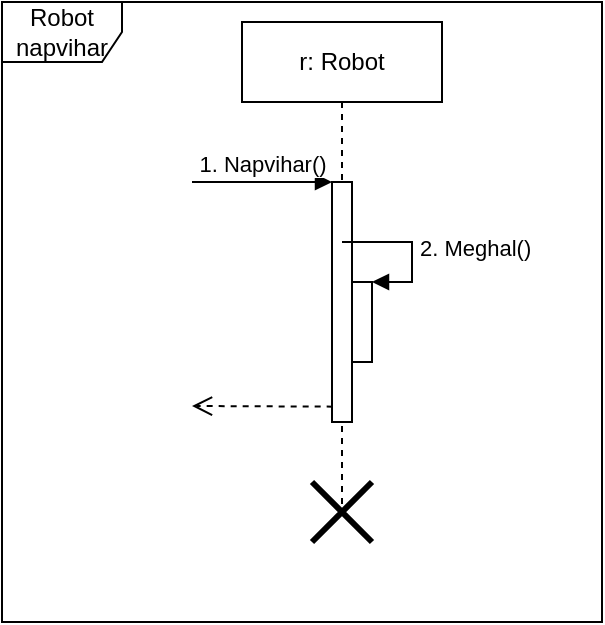 <mxfile version="14.4.3" type="github">
  <diagram id="v22ASOxTObMwLH6DclTp" name="Page-1">
    <mxGraphModel dx="784" dy="507" grid="1" gridSize="10" guides="1" tooltips="1" connect="1" arrows="1" fold="1" page="1" pageScale="1" pageWidth="827" pageHeight="1169" math="0" shadow="0">
      <root>
        <mxCell id="0" />
        <mxCell id="1" parent="0" />
        <mxCell id="gtCH1WyCluP0KC6DHROR-1" value="r: Robot" style="shape=umlLifeline;perimeter=lifelinePerimeter;whiteSpace=wrap;html=1;container=1;collapsible=0;recursiveResize=0;outlineConnect=0;" parent="1" vertex="1">
          <mxGeometry x="150" y="20" width="100" height="250" as="geometry" />
        </mxCell>
        <mxCell id="gtCH1WyCluP0KC6DHROR-2" value="" style="html=1;points=[];perimeter=orthogonalPerimeter;" parent="gtCH1WyCluP0KC6DHROR-1" vertex="1">
          <mxGeometry x="45" y="80" width="10" height="120" as="geometry" />
        </mxCell>
        <mxCell id="gtCH1WyCluP0KC6DHROR-3" value="1. Napvihar()" style="html=1;verticalAlign=bottom;endArrow=block;entryX=0;entryY=0;" parent="gtCH1WyCluP0KC6DHROR-1" target="gtCH1WyCluP0KC6DHROR-2" edge="1">
          <mxGeometry relative="1" as="geometry">
            <mxPoint x="-25" y="80" as="sourcePoint" />
            <mxPoint as="offset" />
          </mxGeometry>
        </mxCell>
        <mxCell id="gtCH1WyCluP0KC6DHROR-4" value="" style="html=1;verticalAlign=bottom;endArrow=open;dashed=1;endSize=8;exitX=0.033;exitY=0.936;exitDx=0;exitDy=0;exitPerimeter=0;" parent="gtCH1WyCluP0KC6DHROR-1" source="gtCH1WyCluP0KC6DHROR-2" edge="1">
          <mxGeometry x="1" y="48" relative="1" as="geometry">
            <mxPoint x="-25" y="192" as="targetPoint" />
            <mxPoint x="-5" as="offset" />
          </mxGeometry>
        </mxCell>
        <mxCell id="gtCH1WyCluP0KC6DHROR-5" value="" style="html=1;points=[];perimeter=orthogonalPerimeter;" parent="gtCH1WyCluP0KC6DHROR-1" vertex="1">
          <mxGeometry x="55" y="130" width="10" height="40" as="geometry" />
        </mxCell>
        <mxCell id="gtCH1WyCluP0KC6DHROR-6" value="2. Meghal()" style="edgeStyle=orthogonalEdgeStyle;html=1;align=left;spacingLeft=2;endArrow=block;rounded=0;entryX=1;entryY=0;" parent="gtCH1WyCluP0KC6DHROR-1" target="gtCH1WyCluP0KC6DHROR-5" edge="1">
          <mxGeometry relative="1" as="geometry">
            <mxPoint x="50" y="110" as="sourcePoint" />
            <Array as="points">
              <mxPoint x="85" y="110" />
              <mxPoint x="85" y="130" />
            </Array>
          </mxGeometry>
        </mxCell>
        <mxCell id="gtCH1WyCluP0KC6DHROR-7" value="" style="shape=umlDestroy;whiteSpace=wrap;html=1;strokeWidth=3;" parent="gtCH1WyCluP0KC6DHROR-1" vertex="1">
          <mxGeometry x="35" y="230" width="30" height="30" as="geometry" />
        </mxCell>
        <mxCell id="JauqhhvMzBCiGgyV6ldm-1" value="Robot napvihar" style="shape=umlFrame;whiteSpace=wrap;html=1;" vertex="1" parent="1">
          <mxGeometry x="30" y="10" width="300" height="310" as="geometry" />
        </mxCell>
      </root>
    </mxGraphModel>
  </diagram>
</mxfile>

